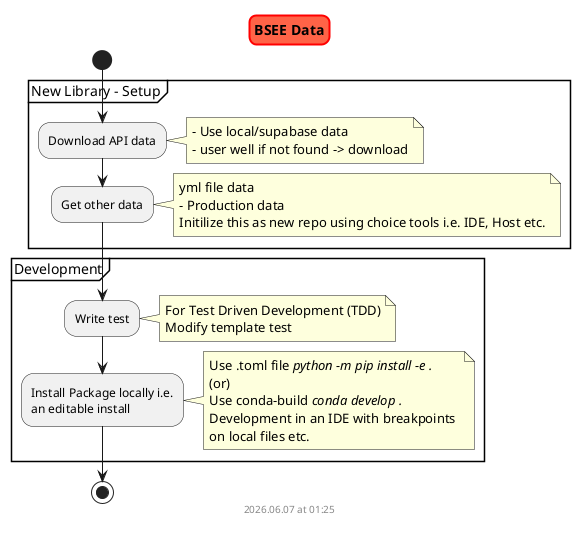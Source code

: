 @startuml package_development
skinparam titleBorderRoundCorner 15
skinparam titleBorderThickness 2
skinparam titleBorderColor red
skinparam titleBackgroundColor Tomato

title BSEE Data

start

    partition "New Library - Setup" {


        :Download API data;
            note right
                - Use local/supabase data
                - user well if not found -> download
            end note

        :Get other data;
            note right
                yml file data
                - Production data  
                Initilize this as new repo using choice tools i.e. IDE, Host etc.
            end note

    }

    partition "Development" {
    :Write test;
        note right
            For Test Driven Development (TDD)
            Modify template test
        end note
    :Install Package locally i.e.
    an editable install;
        note right
            Use .toml file //python -m pip install -e .//
            (or)
            Use conda-build //conda develop .//
            Development in an IDE with breakpoints 
            on local files etc.
        end note
    }



stop

footer
%date("yyyy.MM.dd' at 'HH:mm")
%filename()
end footer

@enduml